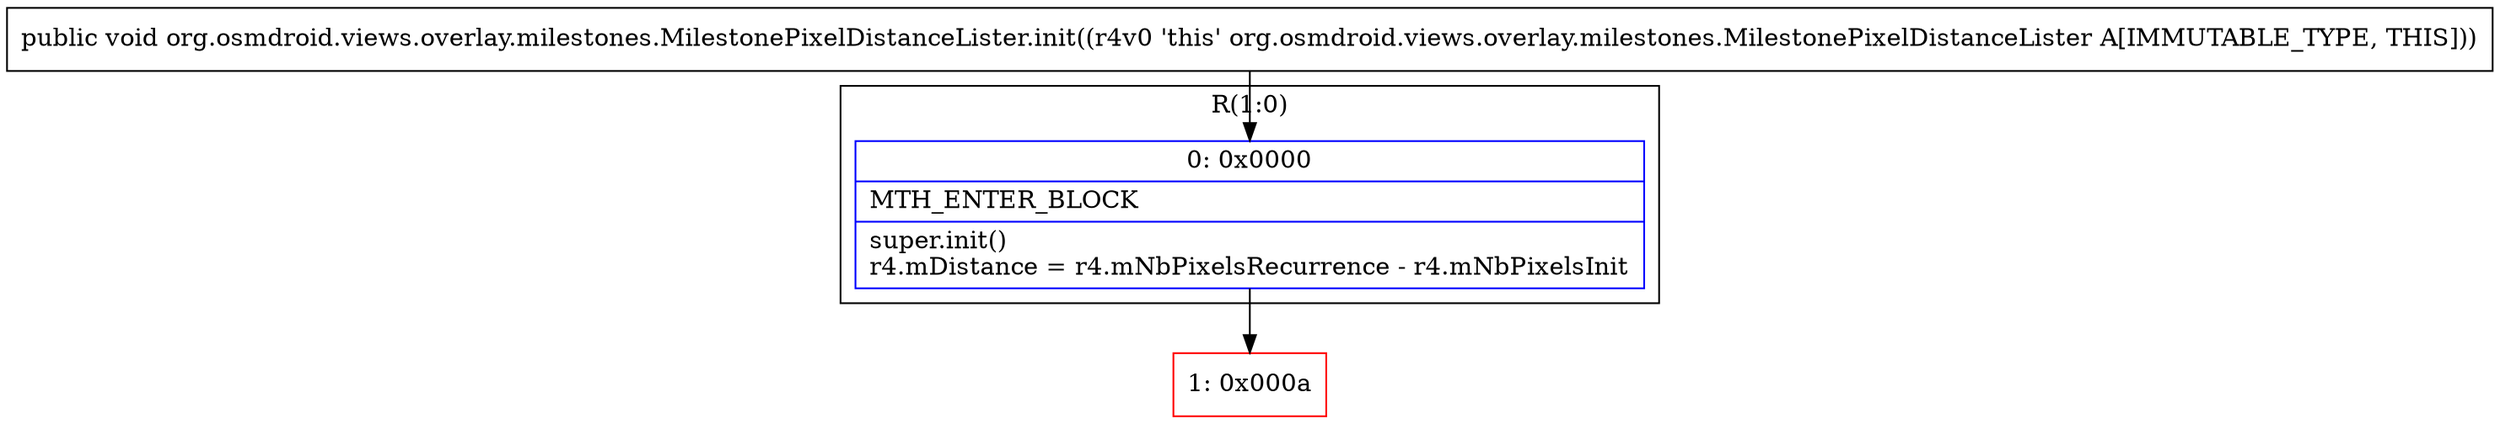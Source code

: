 digraph "CFG fororg.osmdroid.views.overlay.milestones.MilestonePixelDistanceLister.init()V" {
subgraph cluster_Region_1480850465 {
label = "R(1:0)";
node [shape=record,color=blue];
Node_0 [shape=record,label="{0\:\ 0x0000|MTH_ENTER_BLOCK\l|super.init()\lr4.mDistance = r4.mNbPixelsRecurrence \- r4.mNbPixelsInit\l}"];
}
Node_1 [shape=record,color=red,label="{1\:\ 0x000a}"];
MethodNode[shape=record,label="{public void org.osmdroid.views.overlay.milestones.MilestonePixelDistanceLister.init((r4v0 'this' org.osmdroid.views.overlay.milestones.MilestonePixelDistanceLister A[IMMUTABLE_TYPE, THIS])) }"];
MethodNode -> Node_0;
Node_0 -> Node_1;
}

